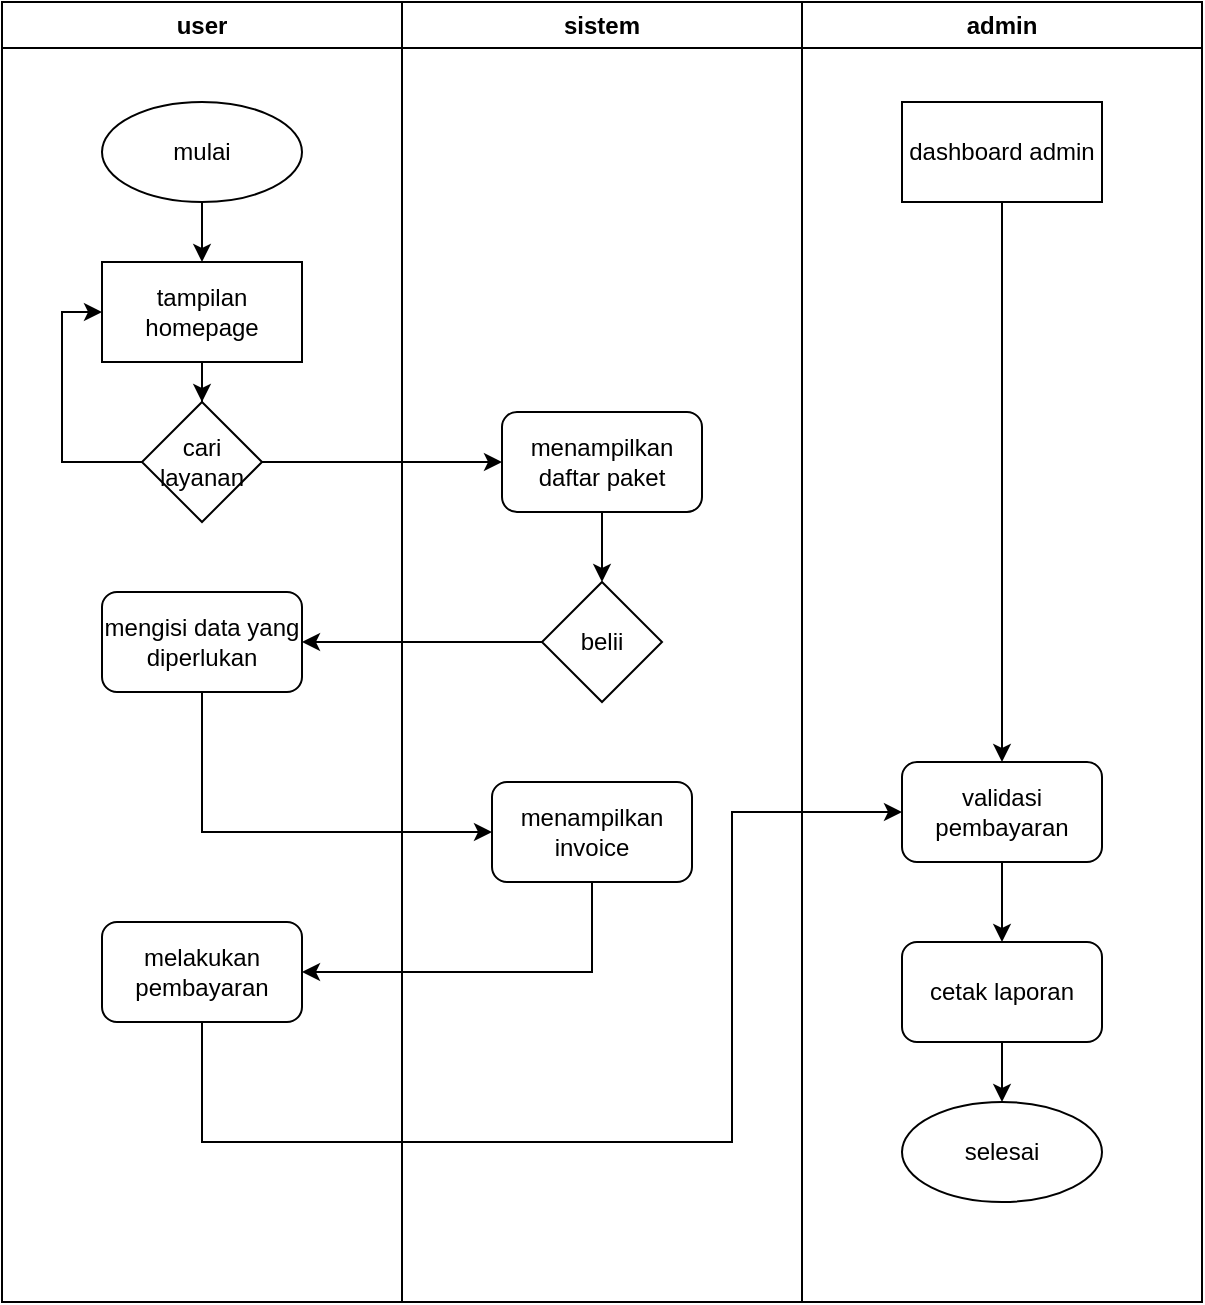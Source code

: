 <mxfile version="24.2.1" type="device">
  <diagram id="FAs2d5RDJfK_vo7XIxts" name="Page-1">
    <mxGraphModel dx="1509" dy="813" grid="1" gridSize="10" guides="1" tooltips="1" connect="1" arrows="1" fold="1" page="1" pageScale="1" pageWidth="850" pageHeight="1100" math="0" shadow="0">
      <root>
        <mxCell id="0" />
        <mxCell id="1" parent="0" />
        <mxCell id="pDfaHkqZbsd3ZtoQzrf_-1" value="user" style="swimlane;whiteSpace=wrap;html=1;" vertex="1" parent="1">
          <mxGeometry x="125" y="50" width="200" height="650" as="geometry" />
        </mxCell>
        <mxCell id="pDfaHkqZbsd3ZtoQzrf_-20" value="" style="edgeStyle=orthogonalEdgeStyle;rounded=0;orthogonalLoop=1;jettySize=auto;html=1;entryX=0.5;entryY=0;entryDx=0;entryDy=0;" edge="1" parent="pDfaHkqZbsd3ZtoQzrf_-1" source="pDfaHkqZbsd3ZtoQzrf_-4" target="pDfaHkqZbsd3ZtoQzrf_-5">
          <mxGeometry relative="1" as="geometry" />
        </mxCell>
        <mxCell id="pDfaHkqZbsd3ZtoQzrf_-4" value="mulai" style="ellipse;whiteSpace=wrap;html=1;" vertex="1" parent="pDfaHkqZbsd3ZtoQzrf_-1">
          <mxGeometry x="50" y="50" width="100" height="50" as="geometry" />
        </mxCell>
        <mxCell id="pDfaHkqZbsd3ZtoQzrf_-23" value="" style="edgeStyle=orthogonalEdgeStyle;rounded=0;orthogonalLoop=1;jettySize=auto;html=1;" edge="1" parent="pDfaHkqZbsd3ZtoQzrf_-1" source="pDfaHkqZbsd3ZtoQzrf_-5" target="pDfaHkqZbsd3ZtoQzrf_-22">
          <mxGeometry relative="1" as="geometry" />
        </mxCell>
        <mxCell id="pDfaHkqZbsd3ZtoQzrf_-5" value="tampilan homepage" style="rounded=0;whiteSpace=wrap;html=1;" vertex="1" parent="pDfaHkqZbsd3ZtoQzrf_-1">
          <mxGeometry x="50" y="130" width="100" height="50" as="geometry" />
        </mxCell>
        <mxCell id="pDfaHkqZbsd3ZtoQzrf_-10" value="mengisi data yang diperlukan" style="rounded=1;whiteSpace=wrap;html=1;" vertex="1" parent="pDfaHkqZbsd3ZtoQzrf_-1">
          <mxGeometry x="50" y="295" width="100" height="50" as="geometry" />
        </mxCell>
        <mxCell id="pDfaHkqZbsd3ZtoQzrf_-25" style="edgeStyle=orthogonalEdgeStyle;rounded=0;orthogonalLoop=1;jettySize=auto;html=1;entryX=0;entryY=0.5;entryDx=0;entryDy=0;" edge="1" parent="pDfaHkqZbsd3ZtoQzrf_-1" source="pDfaHkqZbsd3ZtoQzrf_-22" target="pDfaHkqZbsd3ZtoQzrf_-5">
          <mxGeometry relative="1" as="geometry">
            <Array as="points">
              <mxPoint x="30" y="230" />
              <mxPoint x="30" y="155" />
            </Array>
          </mxGeometry>
        </mxCell>
        <mxCell id="pDfaHkqZbsd3ZtoQzrf_-22" value="cari layanan" style="rhombus;whiteSpace=wrap;html=1;" vertex="1" parent="pDfaHkqZbsd3ZtoQzrf_-1">
          <mxGeometry x="70" y="200" width="60" height="60" as="geometry" />
        </mxCell>
        <mxCell id="pDfaHkqZbsd3ZtoQzrf_-35" value="melakukan pembayaran" style="rounded=1;whiteSpace=wrap;html=1;" vertex="1" parent="pDfaHkqZbsd3ZtoQzrf_-1">
          <mxGeometry x="50" y="460" width="100" height="50" as="geometry" />
        </mxCell>
        <mxCell id="pDfaHkqZbsd3ZtoQzrf_-2" value="sistem" style="swimlane;whiteSpace=wrap;html=1;" vertex="1" parent="1">
          <mxGeometry x="325" y="50" width="200" height="650" as="geometry" />
        </mxCell>
        <mxCell id="pDfaHkqZbsd3ZtoQzrf_-7" value="belii" style="rhombus;whiteSpace=wrap;html=1;" vertex="1" parent="pDfaHkqZbsd3ZtoQzrf_-2">
          <mxGeometry x="70" y="290" width="60" height="60" as="geometry" />
        </mxCell>
        <mxCell id="pDfaHkqZbsd3ZtoQzrf_-26" value="" style="edgeStyle=orthogonalEdgeStyle;rounded=0;orthogonalLoop=1;jettySize=auto;html=1;" edge="1" parent="pDfaHkqZbsd3ZtoQzrf_-2" source="pDfaHkqZbsd3ZtoQzrf_-16" target="pDfaHkqZbsd3ZtoQzrf_-7">
          <mxGeometry relative="1" as="geometry" />
        </mxCell>
        <mxCell id="pDfaHkqZbsd3ZtoQzrf_-16" value="menampilkan daftar paket" style="rounded=1;whiteSpace=wrap;html=1;" vertex="1" parent="pDfaHkqZbsd3ZtoQzrf_-2">
          <mxGeometry x="50" y="205" width="100" height="50" as="geometry" />
        </mxCell>
        <mxCell id="pDfaHkqZbsd3ZtoQzrf_-17" value="menampilkan invoice" style="rounded=1;whiteSpace=wrap;html=1;" vertex="1" parent="pDfaHkqZbsd3ZtoQzrf_-2">
          <mxGeometry x="45" y="390" width="100" height="50" as="geometry" />
        </mxCell>
        <mxCell id="pDfaHkqZbsd3ZtoQzrf_-3" value="admin" style="swimlane;whiteSpace=wrap;html=1;" vertex="1" parent="1">
          <mxGeometry x="525" y="50" width="200" height="650" as="geometry" />
        </mxCell>
        <mxCell id="pDfaHkqZbsd3ZtoQzrf_-31" value="" style="edgeStyle=orthogonalEdgeStyle;rounded=0;orthogonalLoop=1;jettySize=auto;html=1;entryX=0.5;entryY=0;entryDx=0;entryDy=0;" edge="1" parent="pDfaHkqZbsd3ZtoQzrf_-3" source="pDfaHkqZbsd3ZtoQzrf_-13" target="pDfaHkqZbsd3ZtoQzrf_-14">
          <mxGeometry relative="1" as="geometry">
            <mxPoint x="100" y="460" as="targetPoint" />
          </mxGeometry>
        </mxCell>
        <mxCell id="pDfaHkqZbsd3ZtoQzrf_-13" value="validasi pembayaran" style="rounded=1;whiteSpace=wrap;html=1;" vertex="1" parent="pDfaHkqZbsd3ZtoQzrf_-3">
          <mxGeometry x="50" y="380" width="100" height="50" as="geometry" />
        </mxCell>
        <mxCell id="pDfaHkqZbsd3ZtoQzrf_-32" value="" style="edgeStyle=orthogonalEdgeStyle;rounded=0;orthogonalLoop=1;jettySize=auto;html=1;" edge="1" parent="pDfaHkqZbsd3ZtoQzrf_-3" source="pDfaHkqZbsd3ZtoQzrf_-14" target="pDfaHkqZbsd3ZtoQzrf_-15">
          <mxGeometry relative="1" as="geometry" />
        </mxCell>
        <mxCell id="pDfaHkqZbsd3ZtoQzrf_-14" value="cetak laporan" style="rounded=1;whiteSpace=wrap;html=1;" vertex="1" parent="pDfaHkqZbsd3ZtoQzrf_-3">
          <mxGeometry x="50" y="470" width="100" height="50" as="geometry" />
        </mxCell>
        <mxCell id="pDfaHkqZbsd3ZtoQzrf_-15" value="selesai" style="ellipse;whiteSpace=wrap;html=1;" vertex="1" parent="pDfaHkqZbsd3ZtoQzrf_-3">
          <mxGeometry x="50" y="550" width="100" height="50" as="geometry" />
        </mxCell>
        <mxCell id="pDfaHkqZbsd3ZtoQzrf_-42" style="edgeStyle=orthogonalEdgeStyle;rounded=0;orthogonalLoop=1;jettySize=auto;html=1;" edge="1" parent="pDfaHkqZbsd3ZtoQzrf_-3" source="pDfaHkqZbsd3ZtoQzrf_-41" target="pDfaHkqZbsd3ZtoQzrf_-13">
          <mxGeometry relative="1" as="geometry" />
        </mxCell>
        <mxCell id="pDfaHkqZbsd3ZtoQzrf_-41" value="dashboard admin" style="rounded=0;whiteSpace=wrap;html=1;" vertex="1" parent="pDfaHkqZbsd3ZtoQzrf_-3">
          <mxGeometry x="50" y="50" width="100" height="50" as="geometry" />
        </mxCell>
        <mxCell id="pDfaHkqZbsd3ZtoQzrf_-24" style="edgeStyle=orthogonalEdgeStyle;rounded=0;orthogonalLoop=1;jettySize=auto;html=1;entryX=0;entryY=0.5;entryDx=0;entryDy=0;" edge="1" parent="1" source="pDfaHkqZbsd3ZtoQzrf_-22" target="pDfaHkqZbsd3ZtoQzrf_-16">
          <mxGeometry relative="1" as="geometry" />
        </mxCell>
        <mxCell id="pDfaHkqZbsd3ZtoQzrf_-27" style="edgeStyle=orthogonalEdgeStyle;rounded=0;orthogonalLoop=1;jettySize=auto;html=1;" edge="1" parent="1" source="pDfaHkqZbsd3ZtoQzrf_-7" target="pDfaHkqZbsd3ZtoQzrf_-10">
          <mxGeometry relative="1" as="geometry" />
        </mxCell>
        <mxCell id="pDfaHkqZbsd3ZtoQzrf_-38" style="edgeStyle=orthogonalEdgeStyle;rounded=0;orthogonalLoop=1;jettySize=auto;html=1;entryX=0;entryY=0.5;entryDx=0;entryDy=0;" edge="1" parent="1" source="pDfaHkqZbsd3ZtoQzrf_-10" target="pDfaHkqZbsd3ZtoQzrf_-17">
          <mxGeometry relative="1" as="geometry">
            <Array as="points">
              <mxPoint x="225" y="465" />
            </Array>
          </mxGeometry>
        </mxCell>
        <mxCell id="pDfaHkqZbsd3ZtoQzrf_-39" style="edgeStyle=orthogonalEdgeStyle;rounded=0;orthogonalLoop=1;jettySize=auto;html=1;entryX=1;entryY=0.5;entryDx=0;entryDy=0;" edge="1" parent="1" source="pDfaHkqZbsd3ZtoQzrf_-17" target="pDfaHkqZbsd3ZtoQzrf_-35">
          <mxGeometry relative="1" as="geometry">
            <Array as="points">
              <mxPoint x="420" y="535" />
            </Array>
          </mxGeometry>
        </mxCell>
        <mxCell id="pDfaHkqZbsd3ZtoQzrf_-40" style="edgeStyle=orthogonalEdgeStyle;rounded=0;orthogonalLoop=1;jettySize=auto;html=1;entryX=0;entryY=0.5;entryDx=0;entryDy=0;" edge="1" parent="1" source="pDfaHkqZbsd3ZtoQzrf_-35" target="pDfaHkqZbsd3ZtoQzrf_-13">
          <mxGeometry relative="1" as="geometry">
            <Array as="points">
              <mxPoint x="225" y="620" />
              <mxPoint x="490" y="620" />
              <mxPoint x="490" y="455" />
            </Array>
          </mxGeometry>
        </mxCell>
      </root>
    </mxGraphModel>
  </diagram>
</mxfile>
